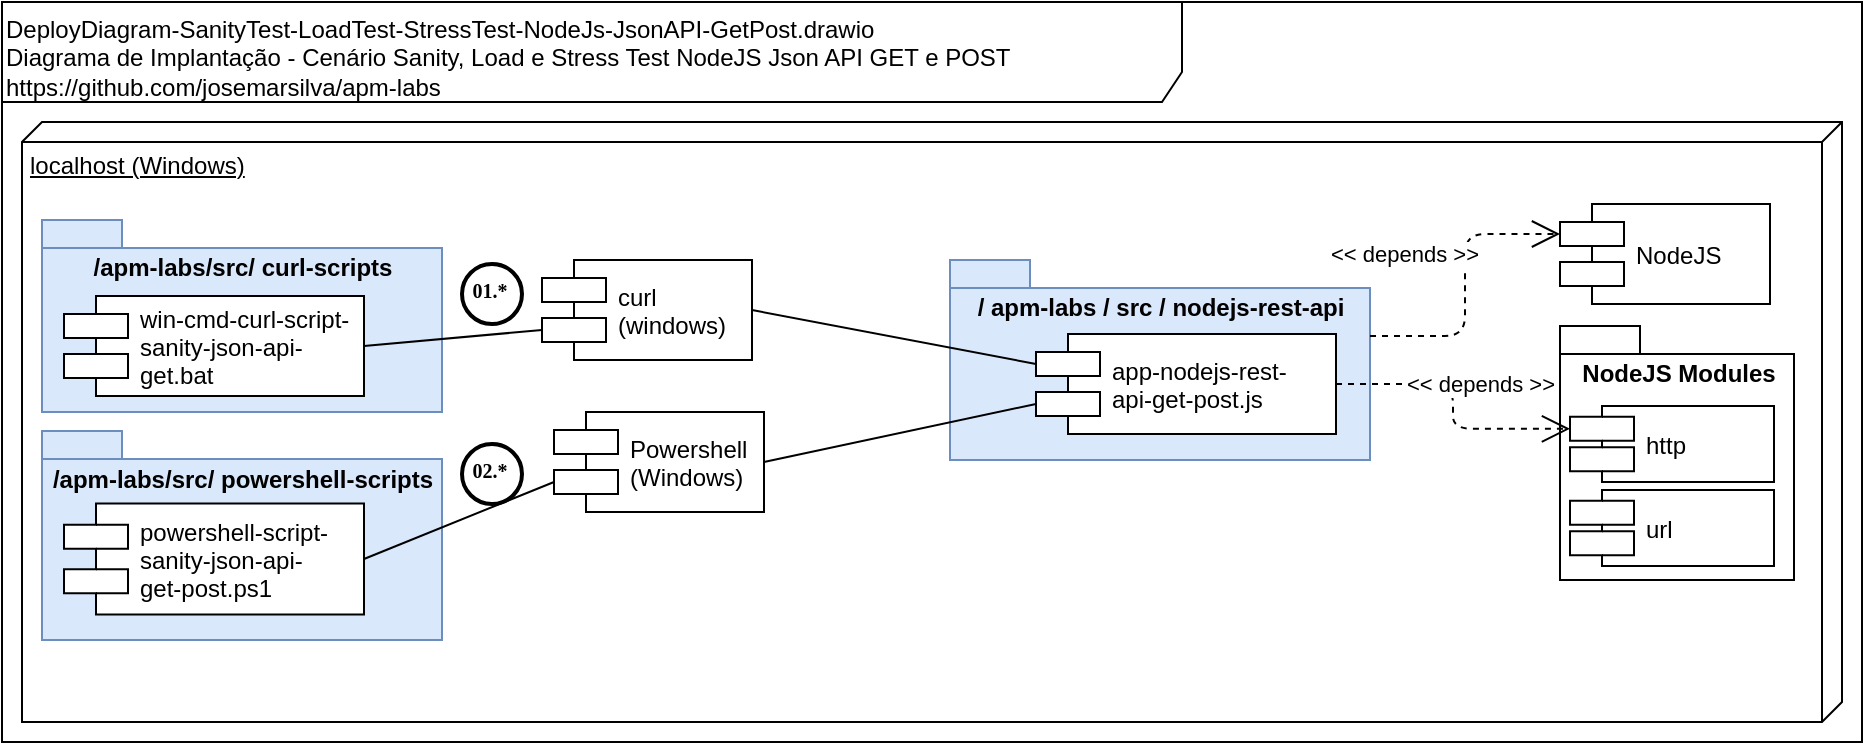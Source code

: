 <mxfile version="13.9.5" type="device"><diagram id="fMGpiNhVeqn0YMsLJxzh" name="Página-1"><mxGraphModel dx="868" dy="534" grid="1" gridSize="10" guides="1" tooltips="1" connect="1" arrows="1" fold="1" page="1" pageScale="1" pageWidth="827" pageHeight="1169" math="0" shadow="0"><root><mxCell id="0"/><mxCell id="1" parent="0"/><mxCell id="6OetropUeBoLzL2Sj7KS-1" value="DeployDiagram-SanityTest-LoadTest-StressTest-NodeJs-JsonAPI-GetPost.drawio&lt;br&gt;Diagrama de Implantação - Cenário Sanity, Load e Stress Test NodeJS Json API GET e POST&lt;br&gt;https://github.com/josemarsilva/apm-labs" style="shape=umlFrame;whiteSpace=wrap;html=1;width=590;height=50;verticalAlign=top;align=left;" parent="1" vertex="1"><mxGeometry x="10" y="10" width="930" height="370" as="geometry"/></mxCell><mxCell id="NNuIQbcpsFkkkyfnrant-1" value="localhost (Windows)" style="verticalAlign=top;align=left;spacingTop=8;spacingLeft=2;spacingRight=12;shape=cube;size=10;direction=south;fontStyle=4;html=1;" parent="1" vertex="1"><mxGeometry x="20" y="70" width="910" height="300" as="geometry"/></mxCell><mxCell id="NNZBl5WkjfhokOAMAo1q-1" value="curl&#10;(windows)" style="shape=component;align=left;spacingLeft=36;" parent="1" vertex="1"><mxGeometry x="280" y="139" width="105" height="50" as="geometry"/></mxCell><mxCell id="sU54DYiHVUZqzpJf_cmD-12" value="&lt;div style=&quot;text-align: left&quot;&gt;&lt;span&gt;/ apm-labs / src / &lt;/span&gt;&lt;span&gt;nodejs-rest-api&lt;/span&gt;&lt;/div&gt;" style="shape=folder;fontStyle=1;spacingTop=10;tabWidth=40;tabHeight=14;tabPosition=left;html=1;verticalAlign=top;fillColor=#dae8fc;strokeColor=#6c8ebf;" parent="1" vertex="1"><mxGeometry x="484" y="139" width="210" height="100" as="geometry"/></mxCell><mxCell id="Sp__seTJtsgpFQb4pxF6-1" value="app-nodejs-rest-&#10;api-get-post.js" style="shape=component;align=left;spacingLeft=36;" parent="1" vertex="1"><mxGeometry x="527" y="176" width="150" height="50" as="geometry"/></mxCell><mxCell id="Em1lKmLKE0vgMBtkGXBS-1" value="NodeJS" style="shape=component;align=left;spacingLeft=36;" parent="1" vertex="1"><mxGeometry x="789" y="111" width="105" height="50" as="geometry"/></mxCell><mxCell id="XQUK02rkX7_kuVGHJoDt-2" value="NodeJS Modules" style="shape=folder;fontStyle=1;spacingTop=10;tabWidth=40;tabHeight=14;tabPosition=left;html=1;verticalAlign=top;" parent="1" vertex="1"><mxGeometry x="789" y="172" width="117" height="127" as="geometry"/></mxCell><mxCell id="XQUK02rkX7_kuVGHJoDt-3" value="http" style="shape=component;align=left;spacingLeft=36;" parent="1" vertex="1"><mxGeometry x="794" y="212" width="102" height="38" as="geometry"/></mxCell><mxCell id="XQUK02rkX7_kuVGHJoDt-1" value="&amp;lt;&amp;lt; depends &amp;gt;&amp;gt;" style="endArrow=open;endSize=12;dashed=1;html=1;exitX=0;exitY=0;exitDx=210;exitDy=38;exitPerimeter=0;entryX=0;entryY=0.3;entryDx=0;entryDy=0;edgeStyle=orthogonalEdgeStyle;" parent="1" source="sU54DYiHVUZqzpJf_cmD-12" target="Em1lKmLKE0vgMBtkGXBS-1" edge="1"><mxGeometry x="0.212" y="32" width="160" relative="1" as="geometry"><mxPoint x="1021.5" y="345" as="sourcePoint"/><mxPoint x="944" y="289" as="targetPoint"/><mxPoint x="1" as="offset"/></mxGeometry></mxCell><mxCell id="XQUK02rkX7_kuVGHJoDt-5" value="&amp;lt;&amp;lt; depends &amp;gt;&amp;gt;" style="endArrow=open;endSize=12;dashed=1;html=1;exitX=1;exitY=0.5;exitDx=0;exitDy=0;entryX=0;entryY=0.3;entryDx=0;entryDy=0;edgeStyle=orthogonalEdgeStyle;" parent="1" source="Sp__seTJtsgpFQb4pxF6-1" target="XQUK02rkX7_kuVGHJoDt-3" edge="1"><mxGeometry x="-0.161" y="12" width="160" relative="1" as="geometry"><mxPoint x="704" y="201" as="sourcePoint"/><mxPoint x="761.98" y="162" as="targetPoint"/><mxPoint x="1" as="offset"/></mxGeometry></mxCell><mxCell id="Q5X6cRzZTW7GzW_7UBFF-13" value="/apm-labs/src/&amp;nbsp;&lt;span style=&quot;text-align: left&quot;&gt;curl-scripts&lt;/span&gt;" style="shape=folder;fontStyle=1;spacingTop=10;tabWidth=40;tabHeight=14;tabPosition=left;html=1;verticalAlign=top;fillColor=#dae8fc;strokeColor=#6c8ebf;" parent="1" vertex="1"><mxGeometry x="30" y="119" width="200" height="96" as="geometry"/></mxCell><mxCell id="kEJXT81QMjlOb7UVhbWa-1" value="win-cmd-curl-script-&#10;sanity-json-api-&#10;get.bat" style="shape=component;align=left;spacingLeft=36;" parent="1" vertex="1"><mxGeometry x="41" y="157" width="150" height="50" as="geometry"/></mxCell><mxCell id="kEJXT81QMjlOb7UVhbWa-2" value="01.*" style="ellipse;whiteSpace=wrap;html=1;aspect=fixed;strokeWidth=2;fontFamily=Tahoma;spacingBottom=4;spacingRight=2;fontStyle=1;fontSize=10;" parent="1" vertex="1"><mxGeometry x="240" y="141" width="30" height="30" as="geometry"/></mxCell><mxCell id="KR812frXa-u0jWmew_j2-1" value="" style="rounded=0;orthogonalLoop=1;jettySize=auto;html=1;endArrow=none;endFill=0;fontSize=11;entryX=1;entryY=0.5;entryDx=0;entryDy=0;exitX=0;exitY=0.7;exitDx=0;exitDy=0;" parent="1" source="NNZBl5WkjfhokOAMAo1q-1" target="kEJXT81QMjlOb7UVhbWa-1" edge="1"><mxGeometry relative="1" as="geometry"/></mxCell><mxCell id="4_Z752zB9frTkoR919It-23" value="" style="endArrow=none;startArrow=none;endFill=0;startFill=0;html=1;exitX=1;exitY=0.5;exitDx=0;exitDy=0;entryX=0;entryY=0.3;entryDx=0;entryDy=0;rounded=0;" parent="1" source="NNZBl5WkjfhokOAMAo1q-1" target="Sp__seTJtsgpFQb4pxF6-1" edge="1"><mxGeometry width="160" relative="1" as="geometry"><mxPoint x="393" y="149" as="sourcePoint"/><mxPoint x="537" y="200" as="targetPoint"/></mxGeometry></mxCell><mxCell id="bTguJpS6FQOruqvMWF0b-10" value="&lt;div style=&quot;text-align: left&quot;&gt;&lt;span&gt;/apm-labs/src/&amp;nbsp;&lt;/span&gt;&lt;span&gt;powershell-scripts&lt;/span&gt;&lt;/div&gt;" style="shape=folder;fontStyle=1;spacingTop=10;tabWidth=40;tabHeight=14;tabPosition=left;html=1;verticalAlign=top;fillColor=#dae8fc;strokeColor=#6c8ebf;" parent="1" vertex="1"><mxGeometry x="30" y="224.5" width="200" height="104.5" as="geometry"/></mxCell><mxCell id="bTguJpS6FQOruqvMWF0b-18" value="url" style="shape=component;align=left;spacingLeft=36;" parent="1" vertex="1"><mxGeometry x="794" y="254" width="102" height="38" as="geometry"/></mxCell><mxCell id="MMFCwqaWgwN6GDL70enk-1" value="powershell-script-&#10;sanity-json-api-&#10;get-post.ps1" style="shape=component;align=left;spacingLeft=36;" parent="1" vertex="1"><mxGeometry x="41" y="260.75" width="150" height="55.5" as="geometry"/></mxCell><mxCell id="RkE2HN-RmLZYUiGelgPT-3" value="" style="rounded=0;orthogonalLoop=1;jettySize=auto;html=1;endArrow=none;endFill=0;fontSize=11;entryX=1;entryY=0.5;entryDx=0;entryDy=0;exitX=0;exitY=0.7;exitDx=0;exitDy=0;" parent="1" source="RkE2HN-RmLZYUiGelgPT-4" target="MMFCwqaWgwN6GDL70enk-1" edge="1"><mxGeometry relative="1" as="geometry"><mxPoint x="290" y="184" as="sourcePoint"/><mxPoint x="201" y="192" as="targetPoint"/></mxGeometry></mxCell><mxCell id="RkE2HN-RmLZYUiGelgPT-4" value="Powershell&#10;(Windows)" style="shape=component;align=left;spacingLeft=36;" parent="1" vertex="1"><mxGeometry x="286" y="215" width="105" height="50" as="geometry"/></mxCell><mxCell id="RkE2HN-RmLZYUiGelgPT-5" value="" style="endArrow=none;startArrow=none;endFill=0;startFill=0;html=1;exitX=1;exitY=0.5;exitDx=0;exitDy=0;entryX=0;entryY=0.7;entryDx=0;entryDy=0;rounded=0;" parent="1" source="RkE2HN-RmLZYUiGelgPT-4" target="Sp__seTJtsgpFQb4pxF6-1" edge="1"><mxGeometry width="160" relative="1" as="geometry"><mxPoint x="395" y="174" as="sourcePoint"/><mxPoint x="537" y="201" as="targetPoint"/></mxGeometry></mxCell><mxCell id="RkE2HN-RmLZYUiGelgPT-6" value="02.*" style="ellipse;whiteSpace=wrap;html=1;aspect=fixed;strokeWidth=2;fontFamily=Tahoma;spacingBottom=4;spacingRight=2;fontStyle=1;fontSize=10;" parent="1" vertex="1"><mxGeometry x="240" y="231" width="30" height="30" as="geometry"/></mxCell></root></mxGraphModel></diagram></mxfile>
